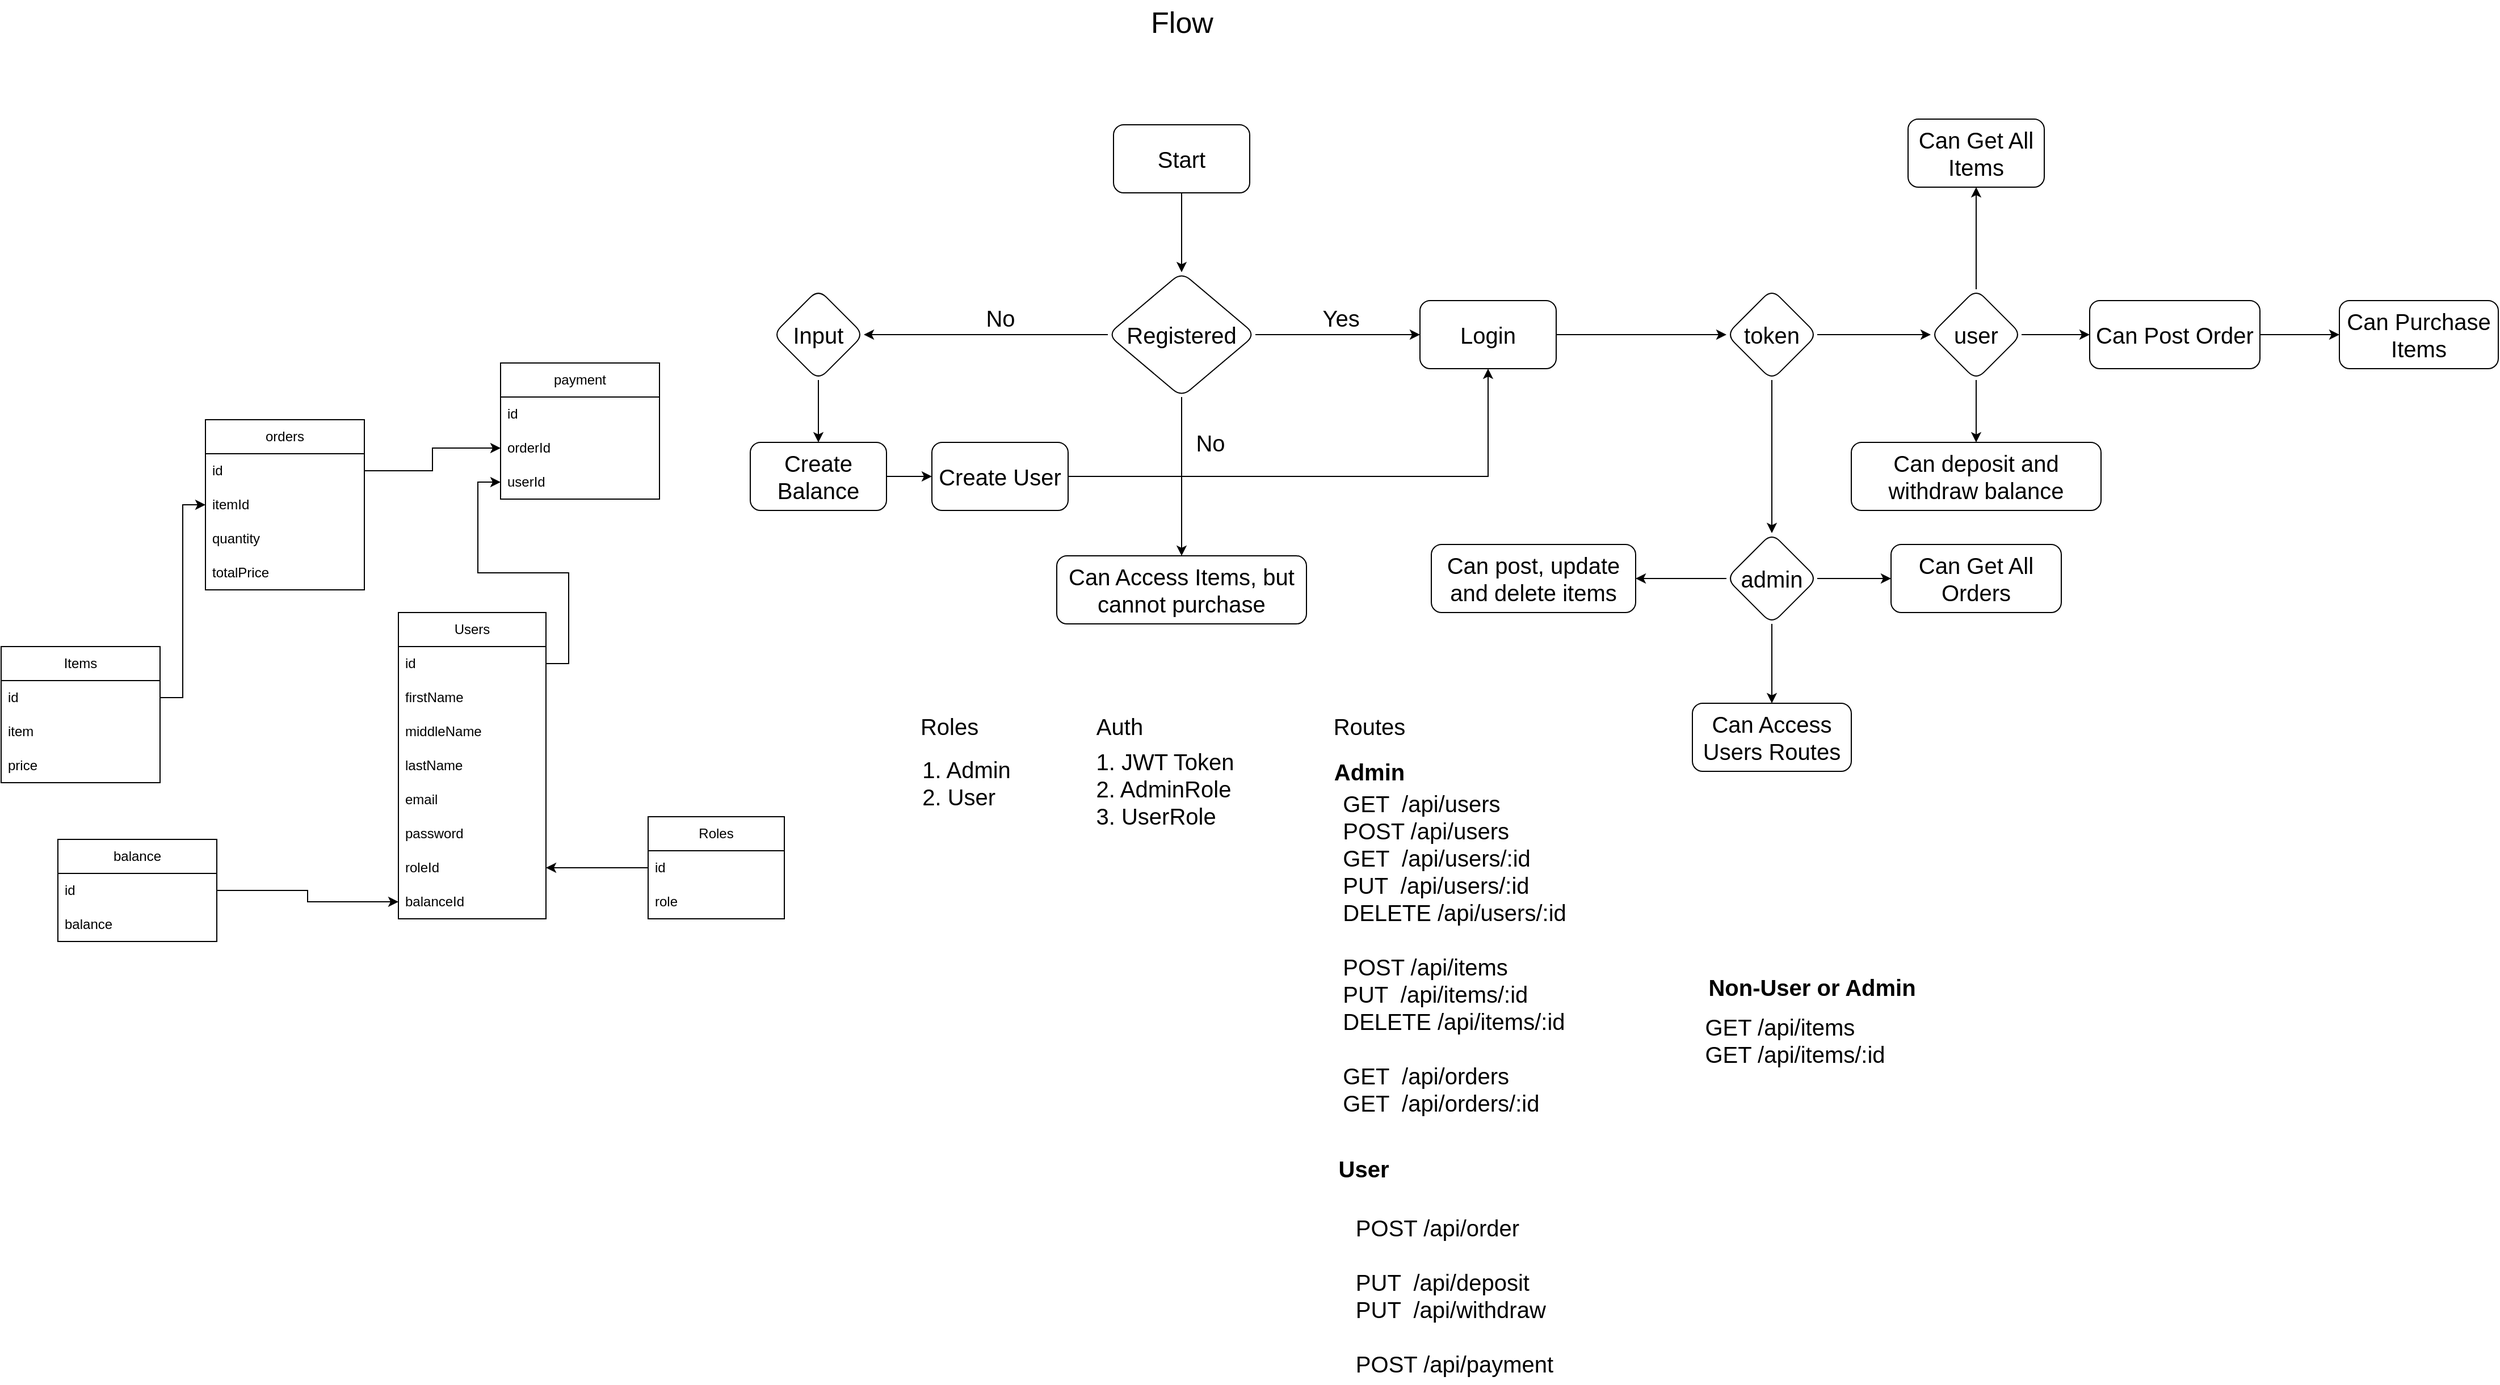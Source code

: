 <mxfile version="21.1.0" type="github">
  <diagram name="Page-1" id="66N4ZKTzFFKdlPiPQXzU">
    <mxGraphModel dx="2870" dy="1215" grid="1" gridSize="10" guides="1" tooltips="1" connect="1" arrows="1" fold="1" page="0" pageScale="1" pageWidth="850" pageHeight="1100" math="0" shadow="0">
      <root>
        <mxCell id="0" />
        <mxCell id="1" parent="0" />
        <mxCell id="uvxpVzmLXsUvGHkYNzLw-3" value="Users" style="swimlane;fontStyle=0;childLayout=stackLayout;horizontal=1;startSize=30;horizontalStack=0;resizeParent=1;resizeParentMax=0;resizeLast=0;collapsible=1;marginBottom=0;whiteSpace=wrap;html=1;" parent="1" vertex="1">
          <mxGeometry x="-470" y="770" width="130" height="270" as="geometry" />
        </mxCell>
        <mxCell id="uvxpVzmLXsUvGHkYNzLw-4" value="id" style="text;strokeColor=none;fillColor=none;align=left;verticalAlign=middle;spacingLeft=4;spacingRight=4;overflow=hidden;points=[[0,0.5],[1,0.5]];portConstraint=eastwest;rotatable=0;whiteSpace=wrap;html=1;" parent="uvxpVzmLXsUvGHkYNzLw-3" vertex="1">
          <mxGeometry y="30" width="130" height="30" as="geometry" />
        </mxCell>
        <mxCell id="uvxpVzmLXsUvGHkYNzLw-5" value="firstName" style="text;strokeColor=none;fillColor=none;align=left;verticalAlign=middle;spacingLeft=4;spacingRight=4;overflow=hidden;points=[[0,0.5],[1,0.5]];portConstraint=eastwest;rotatable=0;whiteSpace=wrap;html=1;" parent="uvxpVzmLXsUvGHkYNzLw-3" vertex="1">
          <mxGeometry y="60" width="130" height="30" as="geometry" />
        </mxCell>
        <mxCell id="uvxpVzmLXsUvGHkYNzLw-6" value="middleName" style="text;strokeColor=none;fillColor=none;align=left;verticalAlign=middle;spacingLeft=4;spacingRight=4;overflow=hidden;points=[[0,0.5],[1,0.5]];portConstraint=eastwest;rotatable=0;whiteSpace=wrap;html=1;" parent="uvxpVzmLXsUvGHkYNzLw-3" vertex="1">
          <mxGeometry y="90" width="130" height="30" as="geometry" />
        </mxCell>
        <mxCell id="uvxpVzmLXsUvGHkYNzLw-9" value="lastName" style="text;strokeColor=none;fillColor=none;align=left;verticalAlign=middle;spacingLeft=4;spacingRight=4;overflow=hidden;points=[[0,0.5],[1,0.5]];portConstraint=eastwest;rotatable=0;whiteSpace=wrap;html=1;" parent="uvxpVzmLXsUvGHkYNzLw-3" vertex="1">
          <mxGeometry y="120" width="130" height="30" as="geometry" />
        </mxCell>
        <mxCell id="uvxpVzmLXsUvGHkYNzLw-10" value="email" style="text;strokeColor=none;fillColor=none;align=left;verticalAlign=middle;spacingLeft=4;spacingRight=4;overflow=hidden;points=[[0,0.5],[1,0.5]];portConstraint=eastwest;rotatable=0;whiteSpace=wrap;html=1;" parent="uvxpVzmLXsUvGHkYNzLw-3" vertex="1">
          <mxGeometry y="150" width="130" height="30" as="geometry" />
        </mxCell>
        <mxCell id="uvxpVzmLXsUvGHkYNzLw-11" value="password" style="text;strokeColor=none;fillColor=none;align=left;verticalAlign=middle;spacingLeft=4;spacingRight=4;overflow=hidden;points=[[0,0.5],[1,0.5]];portConstraint=eastwest;rotatable=0;whiteSpace=wrap;html=1;" parent="uvxpVzmLXsUvGHkYNzLw-3" vertex="1">
          <mxGeometry y="180" width="130" height="30" as="geometry" />
        </mxCell>
        <mxCell id="uvxpVzmLXsUvGHkYNzLw-12" value="roleId" style="text;strokeColor=none;fillColor=none;align=left;verticalAlign=middle;spacingLeft=4;spacingRight=4;overflow=hidden;points=[[0,0.5],[1,0.5]];portConstraint=eastwest;rotatable=0;whiteSpace=wrap;html=1;" parent="uvxpVzmLXsUvGHkYNzLw-3" vertex="1">
          <mxGeometry y="210" width="130" height="30" as="geometry" />
        </mxCell>
        <mxCell id="uvxpVzmLXsUvGHkYNzLw-44" value="balanceId" style="text;strokeColor=none;fillColor=none;align=left;verticalAlign=middle;spacingLeft=4;spacingRight=4;overflow=hidden;points=[[0,0.5],[1,0.5]];portConstraint=eastwest;rotatable=0;whiteSpace=wrap;html=1;" parent="uvxpVzmLXsUvGHkYNzLw-3" vertex="1">
          <mxGeometry y="240" width="130" height="30" as="geometry" />
        </mxCell>
        <mxCell id="uvxpVzmLXsUvGHkYNzLw-18" style="edgeStyle=orthogonalEdgeStyle;rounded=0;orthogonalLoop=1;jettySize=auto;html=1;" parent="1" source="uvxpVzmLXsUvGHkYNzLw-13" target="uvxpVzmLXsUvGHkYNzLw-12" edge="1">
          <mxGeometry relative="1" as="geometry" />
        </mxCell>
        <mxCell id="uvxpVzmLXsUvGHkYNzLw-13" value="Roles" style="swimlane;fontStyle=0;childLayout=stackLayout;horizontal=1;startSize=30;horizontalStack=0;resizeParent=1;resizeParentMax=0;resizeLast=0;collapsible=1;marginBottom=0;whiteSpace=wrap;html=1;" parent="1" vertex="1">
          <mxGeometry x="-250" y="950" width="120" height="90" as="geometry" />
        </mxCell>
        <mxCell id="uvxpVzmLXsUvGHkYNzLw-14" value="id" style="text;strokeColor=none;fillColor=none;align=left;verticalAlign=middle;spacingLeft=4;spacingRight=4;overflow=hidden;points=[[0,0.5],[1,0.5]];portConstraint=eastwest;rotatable=0;whiteSpace=wrap;html=1;" parent="uvxpVzmLXsUvGHkYNzLw-13" vertex="1">
          <mxGeometry y="30" width="120" height="30" as="geometry" />
        </mxCell>
        <mxCell id="uvxpVzmLXsUvGHkYNzLw-15" value="role" style="text;strokeColor=none;fillColor=none;align=left;verticalAlign=middle;spacingLeft=4;spacingRight=4;overflow=hidden;points=[[0,0.5],[1,0.5]];portConstraint=eastwest;rotatable=0;whiteSpace=wrap;html=1;" parent="uvxpVzmLXsUvGHkYNzLw-13" vertex="1">
          <mxGeometry y="60" width="120" height="30" as="geometry" />
        </mxCell>
        <mxCell id="uvxpVzmLXsUvGHkYNzLw-17" style="edgeStyle=orthogonalEdgeStyle;rounded=0;orthogonalLoop=1;jettySize=auto;html=1;exitX=1;exitY=0.5;exitDx=0;exitDy=0;" parent="uvxpVzmLXsUvGHkYNzLw-13" edge="1">
          <mxGeometry relative="1" as="geometry">
            <mxPoint x="130" y="-315.0" as="sourcePoint" />
            <mxPoint x="130" y="-315.0" as="targetPoint" />
          </mxGeometry>
        </mxCell>
        <mxCell id="uvxpVzmLXsUvGHkYNzLw-19" value="Items" style="swimlane;fontStyle=0;childLayout=stackLayout;horizontal=1;startSize=30;horizontalStack=0;resizeParent=1;resizeParentMax=0;resizeLast=0;collapsible=1;marginBottom=0;whiteSpace=wrap;html=1;" parent="1" vertex="1">
          <mxGeometry x="-820" y="800" width="140" height="120" as="geometry" />
        </mxCell>
        <mxCell id="uvxpVzmLXsUvGHkYNzLw-20" value="id" style="text;strokeColor=none;fillColor=none;align=left;verticalAlign=middle;spacingLeft=4;spacingRight=4;overflow=hidden;points=[[0,0.5],[1,0.5]];portConstraint=eastwest;rotatable=0;whiteSpace=wrap;html=1;" parent="uvxpVzmLXsUvGHkYNzLw-19" vertex="1">
          <mxGeometry y="30" width="140" height="30" as="geometry" />
        </mxCell>
        <mxCell id="uvxpVzmLXsUvGHkYNzLw-21" value="item" style="text;strokeColor=none;fillColor=none;align=left;verticalAlign=middle;spacingLeft=4;spacingRight=4;overflow=hidden;points=[[0,0.5],[1,0.5]];portConstraint=eastwest;rotatable=0;whiteSpace=wrap;html=1;" parent="uvxpVzmLXsUvGHkYNzLw-19" vertex="1">
          <mxGeometry y="60" width="140" height="30" as="geometry" />
        </mxCell>
        <mxCell id="uvxpVzmLXsUvGHkYNzLw-28" value="price" style="text;strokeColor=none;fillColor=none;align=left;verticalAlign=middle;spacingLeft=4;spacingRight=4;overflow=hidden;points=[[0,0.5],[1,0.5]];portConstraint=eastwest;rotatable=0;whiteSpace=wrap;html=1;" parent="uvxpVzmLXsUvGHkYNzLw-19" vertex="1">
          <mxGeometry y="90" width="140" height="30" as="geometry" />
        </mxCell>
        <mxCell id="uvxpVzmLXsUvGHkYNzLw-24" value="orders" style="swimlane;fontStyle=0;childLayout=stackLayout;horizontal=1;startSize=30;horizontalStack=0;resizeParent=1;resizeParentMax=0;resizeLast=0;collapsible=1;marginBottom=0;whiteSpace=wrap;html=1;" parent="1" vertex="1">
          <mxGeometry x="-640" y="600" width="140" height="150" as="geometry" />
        </mxCell>
        <mxCell id="uvxpVzmLXsUvGHkYNzLw-25" value="id" style="text;strokeColor=none;fillColor=none;align=left;verticalAlign=middle;spacingLeft=4;spacingRight=4;overflow=hidden;points=[[0,0.5],[1,0.5]];portConstraint=eastwest;rotatable=0;whiteSpace=wrap;html=1;" parent="uvxpVzmLXsUvGHkYNzLw-24" vertex="1">
          <mxGeometry y="30" width="140" height="30" as="geometry" />
        </mxCell>
        <mxCell id="uvxpVzmLXsUvGHkYNzLw-26" value="itemId" style="text;strokeColor=none;fillColor=none;align=left;verticalAlign=middle;spacingLeft=4;spacingRight=4;overflow=hidden;points=[[0,0.5],[1,0.5]];portConstraint=eastwest;rotatable=0;whiteSpace=wrap;html=1;" parent="uvxpVzmLXsUvGHkYNzLw-24" vertex="1">
          <mxGeometry y="60" width="140" height="30" as="geometry" />
        </mxCell>
        <mxCell id="uvxpVzmLXsUvGHkYNzLw-27" value="quantity" style="text;strokeColor=none;fillColor=none;align=left;verticalAlign=middle;spacingLeft=4;spacingRight=4;overflow=hidden;points=[[0,0.5],[1,0.5]];portConstraint=eastwest;rotatable=0;whiteSpace=wrap;html=1;" parent="uvxpVzmLXsUvGHkYNzLw-24" vertex="1">
          <mxGeometry y="90" width="140" height="30" as="geometry" />
        </mxCell>
        <mxCell id="uvxpVzmLXsUvGHkYNzLw-29" value="totalPrice" style="text;strokeColor=none;fillColor=none;align=left;verticalAlign=middle;spacingLeft=4;spacingRight=4;overflow=hidden;points=[[0,0.5],[1,0.5]];portConstraint=eastwest;rotatable=0;whiteSpace=wrap;html=1;" parent="uvxpVzmLXsUvGHkYNzLw-24" vertex="1">
          <mxGeometry y="120" width="140" height="30" as="geometry" />
        </mxCell>
        <mxCell id="uvxpVzmLXsUvGHkYNzLw-30" style="edgeStyle=orthogonalEdgeStyle;rounded=0;orthogonalLoop=1;jettySize=auto;html=1;entryX=0;entryY=0.5;entryDx=0;entryDy=0;" parent="1" source="uvxpVzmLXsUvGHkYNzLw-20" target="uvxpVzmLXsUvGHkYNzLw-26" edge="1">
          <mxGeometry relative="1" as="geometry" />
        </mxCell>
        <mxCell id="uvxpVzmLXsUvGHkYNzLw-33" value="payment" style="swimlane;fontStyle=0;childLayout=stackLayout;horizontal=1;startSize=30;horizontalStack=0;resizeParent=1;resizeParentMax=0;resizeLast=0;collapsible=1;marginBottom=0;whiteSpace=wrap;html=1;" parent="1" vertex="1">
          <mxGeometry x="-380" y="550" width="140" height="120" as="geometry" />
        </mxCell>
        <mxCell id="uvxpVzmLXsUvGHkYNzLw-34" value="id" style="text;strokeColor=none;fillColor=none;align=left;verticalAlign=middle;spacingLeft=4;spacingRight=4;overflow=hidden;points=[[0,0.5],[1,0.5]];portConstraint=eastwest;rotatable=0;whiteSpace=wrap;html=1;" parent="uvxpVzmLXsUvGHkYNzLw-33" vertex="1">
          <mxGeometry y="30" width="140" height="30" as="geometry" />
        </mxCell>
        <mxCell id="uvxpVzmLXsUvGHkYNzLw-35" value="orderId" style="text;strokeColor=none;fillColor=none;align=left;verticalAlign=middle;spacingLeft=4;spacingRight=4;overflow=hidden;points=[[0,0.5],[1,0.5]];portConstraint=eastwest;rotatable=0;whiteSpace=wrap;html=1;" parent="uvxpVzmLXsUvGHkYNzLw-33" vertex="1">
          <mxGeometry y="60" width="140" height="30" as="geometry" />
        </mxCell>
        <mxCell id="uvxpVzmLXsUvGHkYNzLw-36" value="userId" style="text;strokeColor=none;fillColor=none;align=left;verticalAlign=middle;spacingLeft=4;spacingRight=4;overflow=hidden;points=[[0,0.5],[1,0.5]];portConstraint=eastwest;rotatable=0;whiteSpace=wrap;html=1;" parent="uvxpVzmLXsUvGHkYNzLw-33" vertex="1">
          <mxGeometry y="90" width="140" height="30" as="geometry" />
        </mxCell>
        <mxCell id="uvxpVzmLXsUvGHkYNzLw-37" style="edgeStyle=orthogonalEdgeStyle;rounded=0;orthogonalLoop=1;jettySize=auto;html=1;entryX=0;entryY=0.5;entryDx=0;entryDy=0;" parent="1" source="uvxpVzmLXsUvGHkYNzLw-4" target="uvxpVzmLXsUvGHkYNzLw-36" edge="1">
          <mxGeometry relative="1" as="geometry" />
        </mxCell>
        <mxCell id="uvxpVzmLXsUvGHkYNzLw-38" style="edgeStyle=orthogonalEdgeStyle;rounded=0;orthogonalLoop=1;jettySize=auto;html=1;entryX=0;entryY=0.5;entryDx=0;entryDy=0;" parent="1" source="uvxpVzmLXsUvGHkYNzLw-25" target="uvxpVzmLXsUvGHkYNzLw-35" edge="1">
          <mxGeometry relative="1" as="geometry" />
        </mxCell>
        <mxCell id="uvxpVzmLXsUvGHkYNzLw-39" value="balance" style="swimlane;fontStyle=0;childLayout=stackLayout;horizontal=1;startSize=30;horizontalStack=0;resizeParent=1;resizeParentMax=0;resizeLast=0;collapsible=1;marginBottom=0;whiteSpace=wrap;html=1;" parent="1" vertex="1">
          <mxGeometry x="-770" y="970" width="140" height="90" as="geometry" />
        </mxCell>
        <mxCell id="uvxpVzmLXsUvGHkYNzLw-40" value="id" style="text;strokeColor=none;fillColor=none;align=left;verticalAlign=middle;spacingLeft=4;spacingRight=4;overflow=hidden;points=[[0,0.5],[1,0.5]];portConstraint=eastwest;rotatable=0;whiteSpace=wrap;html=1;" parent="uvxpVzmLXsUvGHkYNzLw-39" vertex="1">
          <mxGeometry y="30" width="140" height="30" as="geometry" />
        </mxCell>
        <mxCell id="uvxpVzmLXsUvGHkYNzLw-42" value="balance" style="text;strokeColor=none;fillColor=none;align=left;verticalAlign=middle;spacingLeft=4;spacingRight=4;overflow=hidden;points=[[0,0.5],[1,0.5]];portConstraint=eastwest;rotatable=0;whiteSpace=wrap;html=1;" parent="uvxpVzmLXsUvGHkYNzLw-39" vertex="1">
          <mxGeometry y="60" width="140" height="30" as="geometry" />
        </mxCell>
        <mxCell id="uvxpVzmLXsUvGHkYNzLw-45" style="edgeStyle=orthogonalEdgeStyle;rounded=0;orthogonalLoop=1;jettySize=auto;html=1;entryX=0;entryY=0.5;entryDx=0;entryDy=0;" parent="1" source="uvxpVzmLXsUvGHkYNzLw-40" target="uvxpVzmLXsUvGHkYNzLw-44" edge="1">
          <mxGeometry relative="1" as="geometry" />
        </mxCell>
        <mxCell id="QrEBBHRiUg8bPjMQJoVx-5" value="&lt;font style=&quot;font-size: 26px;&quot;&gt;Flow&lt;/font&gt;" style="text;html=1;align=center;verticalAlign=middle;resizable=0;points=[];autosize=1;strokeColor=none;fillColor=none;strokeWidth=1;" vertex="1" parent="1">
          <mxGeometry x="180" y="230" width="80" height="40" as="geometry" />
        </mxCell>
        <mxCell id="QrEBBHRiUg8bPjMQJoVx-9" value="" style="edgeStyle=orthogonalEdgeStyle;rounded=0;orthogonalLoop=1;jettySize=auto;html=1;" edge="1" parent="1" source="QrEBBHRiUg8bPjMQJoVx-6" target="QrEBBHRiUg8bPjMQJoVx-8">
          <mxGeometry relative="1" as="geometry" />
        </mxCell>
        <mxCell id="QrEBBHRiUg8bPjMQJoVx-6" value="&lt;font style=&quot;font-size: 20px;&quot;&gt;Start&lt;/font&gt;" style="rounded=1;whiteSpace=wrap;html=1;" vertex="1" parent="1">
          <mxGeometry x="160" y="340" width="120" height="60" as="geometry" />
        </mxCell>
        <mxCell id="QrEBBHRiUg8bPjMQJoVx-11" value="" style="edgeStyle=orthogonalEdgeStyle;rounded=0;orthogonalLoop=1;jettySize=auto;html=1;" edge="1" parent="1" source="QrEBBHRiUg8bPjMQJoVx-8" target="QrEBBHRiUg8bPjMQJoVx-10">
          <mxGeometry relative="1" as="geometry" />
        </mxCell>
        <mxCell id="QrEBBHRiUg8bPjMQJoVx-13" value="" style="edgeStyle=orthogonalEdgeStyle;rounded=0;orthogonalLoop=1;jettySize=auto;html=1;" edge="1" parent="1" source="QrEBBHRiUg8bPjMQJoVx-8" target="QrEBBHRiUg8bPjMQJoVx-12">
          <mxGeometry relative="1" as="geometry" />
        </mxCell>
        <mxCell id="QrEBBHRiUg8bPjMQJoVx-23" value="" style="edgeStyle=orthogonalEdgeStyle;rounded=0;orthogonalLoop=1;jettySize=auto;html=1;" edge="1" parent="1" source="QrEBBHRiUg8bPjMQJoVx-8" target="QrEBBHRiUg8bPjMQJoVx-22">
          <mxGeometry relative="1" as="geometry" />
        </mxCell>
        <mxCell id="QrEBBHRiUg8bPjMQJoVx-8" value="&lt;font style=&quot;font-size: 20px;&quot;&gt;Registered&lt;/font&gt;" style="rhombus;whiteSpace=wrap;html=1;rounded=1;" vertex="1" parent="1">
          <mxGeometry x="155" y="470" width="130" height="110" as="geometry" />
        </mxCell>
        <mxCell id="QrEBBHRiUg8bPjMQJoVx-20" style="edgeStyle=orthogonalEdgeStyle;rounded=0;orthogonalLoop=1;jettySize=auto;html=1;exitX=0.5;exitY=1;exitDx=0;exitDy=0;entryX=0.5;entryY=0;entryDx=0;entryDy=0;" edge="1" parent="1" source="QrEBBHRiUg8bPjMQJoVx-10" target="QrEBBHRiUg8bPjMQJoVx-16">
          <mxGeometry relative="1" as="geometry" />
        </mxCell>
        <mxCell id="QrEBBHRiUg8bPjMQJoVx-10" value="&lt;font style=&quot;font-size: 20px;&quot;&gt;Input&lt;/font&gt;" style="rhombus;whiteSpace=wrap;html=1;rounded=1;" vertex="1" parent="1">
          <mxGeometry x="-140" y="485" width="80" height="80" as="geometry" />
        </mxCell>
        <mxCell id="QrEBBHRiUg8bPjMQJoVx-25" value="" style="edgeStyle=orthogonalEdgeStyle;rounded=0;orthogonalLoop=1;jettySize=auto;html=1;" edge="1" parent="1" source="QrEBBHRiUg8bPjMQJoVx-12" target="QrEBBHRiUg8bPjMQJoVx-24">
          <mxGeometry relative="1" as="geometry" />
        </mxCell>
        <mxCell id="QrEBBHRiUg8bPjMQJoVx-12" value="&lt;font style=&quot;font-size: 20px;&quot;&gt;Login&lt;/font&gt;" style="whiteSpace=wrap;html=1;rounded=1;" vertex="1" parent="1">
          <mxGeometry x="430" y="495" width="120" height="60" as="geometry" />
        </mxCell>
        <mxCell id="QrEBBHRiUg8bPjMQJoVx-14" value="&lt;font style=&quot;font-size: 20px;&quot;&gt;Yes&lt;/font&gt;" style="text;html=1;align=center;verticalAlign=middle;resizable=0;points=[];autosize=1;strokeColor=none;fillColor=none;" vertex="1" parent="1">
          <mxGeometry x="330" y="490" width="60" height="40" as="geometry" />
        </mxCell>
        <mxCell id="QrEBBHRiUg8bPjMQJoVx-15" value="&lt;font style=&quot;font-size: 20px;&quot;&gt;No&lt;/font&gt;" style="text;html=1;align=center;verticalAlign=middle;resizable=0;points=[];autosize=1;strokeColor=none;fillColor=none;" vertex="1" parent="1">
          <mxGeometry x="35" y="490" width="50" height="40" as="geometry" />
        </mxCell>
        <mxCell id="QrEBBHRiUg8bPjMQJoVx-19" value="" style="edgeStyle=orthogonalEdgeStyle;rounded=0;orthogonalLoop=1;jettySize=auto;html=1;" edge="1" parent="1" source="QrEBBHRiUg8bPjMQJoVx-16" target="QrEBBHRiUg8bPjMQJoVx-18">
          <mxGeometry relative="1" as="geometry" />
        </mxCell>
        <mxCell id="QrEBBHRiUg8bPjMQJoVx-16" value="&lt;font style=&quot;font-size: 20px;&quot;&gt;Create Balance&lt;/font&gt;" style="whiteSpace=wrap;html=1;rounded=1;" vertex="1" parent="1">
          <mxGeometry x="-160" y="620" width="120" height="60" as="geometry" />
        </mxCell>
        <mxCell id="QrEBBHRiUg8bPjMQJoVx-21" style="edgeStyle=orthogonalEdgeStyle;rounded=0;orthogonalLoop=1;jettySize=auto;html=1;exitX=1;exitY=0.5;exitDx=0;exitDy=0;entryX=0.5;entryY=1;entryDx=0;entryDy=0;" edge="1" parent="1" source="QrEBBHRiUg8bPjMQJoVx-18" target="QrEBBHRiUg8bPjMQJoVx-12">
          <mxGeometry relative="1" as="geometry" />
        </mxCell>
        <mxCell id="QrEBBHRiUg8bPjMQJoVx-18" value="&lt;font style=&quot;font-size: 20px;&quot;&gt;Create User&lt;/font&gt;" style="whiteSpace=wrap;html=1;rounded=1;" vertex="1" parent="1">
          <mxGeometry y="620" width="120" height="60" as="geometry" />
        </mxCell>
        <mxCell id="QrEBBHRiUg8bPjMQJoVx-22" value="&lt;font style=&quot;font-size: 20px;&quot;&gt;Can Access Items, but cannot purchase&lt;br&gt;&lt;/font&gt;" style="whiteSpace=wrap;html=1;rounded=1;" vertex="1" parent="1">
          <mxGeometry x="110" y="720" width="220" height="60" as="geometry" />
        </mxCell>
        <mxCell id="QrEBBHRiUg8bPjMQJoVx-34" value="" style="edgeStyle=orthogonalEdgeStyle;rounded=0;orthogonalLoop=1;jettySize=auto;html=1;" edge="1" parent="1" source="QrEBBHRiUg8bPjMQJoVx-24" target="QrEBBHRiUg8bPjMQJoVx-33">
          <mxGeometry relative="1" as="geometry" />
        </mxCell>
        <mxCell id="QrEBBHRiUg8bPjMQJoVx-36" value="" style="edgeStyle=orthogonalEdgeStyle;rounded=0;orthogonalLoop=1;jettySize=auto;html=1;" edge="1" parent="1" source="QrEBBHRiUg8bPjMQJoVx-24" target="QrEBBHRiUg8bPjMQJoVx-35">
          <mxGeometry relative="1" as="geometry" />
        </mxCell>
        <mxCell id="QrEBBHRiUg8bPjMQJoVx-24" value="&lt;font style=&quot;font-size: 20px;&quot;&gt;token&lt;/font&gt;" style="rhombus;whiteSpace=wrap;html=1;rounded=1;" vertex="1" parent="1">
          <mxGeometry x="700" y="485" width="80" height="80" as="geometry" />
        </mxCell>
        <mxCell id="QrEBBHRiUg8bPjMQJoVx-39" value="" style="edgeStyle=orthogonalEdgeStyle;rounded=0;orthogonalLoop=1;jettySize=auto;html=1;" edge="1" parent="1" source="QrEBBHRiUg8bPjMQJoVx-33" target="QrEBBHRiUg8bPjMQJoVx-38">
          <mxGeometry relative="1" as="geometry" />
        </mxCell>
        <mxCell id="QrEBBHRiUg8bPjMQJoVx-41" value="" style="edgeStyle=orthogonalEdgeStyle;rounded=0;orthogonalLoop=1;jettySize=auto;html=1;" edge="1" parent="1" source="QrEBBHRiUg8bPjMQJoVx-33" target="QrEBBHRiUg8bPjMQJoVx-40">
          <mxGeometry relative="1" as="geometry" />
        </mxCell>
        <mxCell id="QrEBBHRiUg8bPjMQJoVx-43" value="" style="edgeStyle=orthogonalEdgeStyle;rounded=0;orthogonalLoop=1;jettySize=auto;html=1;" edge="1" parent="1" source="QrEBBHRiUg8bPjMQJoVx-33" target="QrEBBHRiUg8bPjMQJoVx-42">
          <mxGeometry relative="1" as="geometry" />
        </mxCell>
        <mxCell id="QrEBBHRiUg8bPjMQJoVx-33" value="&lt;font style=&quot;font-size: 20px;&quot;&gt;admin&lt;/font&gt;" style="rhombus;whiteSpace=wrap;html=1;rounded=1;" vertex="1" parent="1">
          <mxGeometry x="700" y="700" width="80" height="80" as="geometry" />
        </mxCell>
        <mxCell id="QrEBBHRiUg8bPjMQJoVx-45" value="" style="edgeStyle=orthogonalEdgeStyle;rounded=0;orthogonalLoop=1;jettySize=auto;html=1;" edge="1" parent="1" source="QrEBBHRiUg8bPjMQJoVx-35" target="QrEBBHRiUg8bPjMQJoVx-44">
          <mxGeometry relative="1" as="geometry" />
        </mxCell>
        <mxCell id="QrEBBHRiUg8bPjMQJoVx-47" value="" style="edgeStyle=orthogonalEdgeStyle;rounded=0;orthogonalLoop=1;jettySize=auto;html=1;" edge="1" parent="1" source="QrEBBHRiUg8bPjMQJoVx-35" target="QrEBBHRiUg8bPjMQJoVx-46">
          <mxGeometry relative="1" as="geometry" />
        </mxCell>
        <mxCell id="QrEBBHRiUg8bPjMQJoVx-49" value="" style="edgeStyle=orthogonalEdgeStyle;rounded=0;orthogonalLoop=1;jettySize=auto;html=1;" edge="1" parent="1" source="QrEBBHRiUg8bPjMQJoVx-35" target="QrEBBHRiUg8bPjMQJoVx-48">
          <mxGeometry relative="1" as="geometry" />
        </mxCell>
        <mxCell id="QrEBBHRiUg8bPjMQJoVx-35" value="&lt;font style=&quot;font-size: 20px;&quot;&gt;user&lt;/font&gt;" style="rhombus;whiteSpace=wrap;html=1;rounded=1;" vertex="1" parent="1">
          <mxGeometry x="880" y="485" width="80" height="80" as="geometry" />
        </mxCell>
        <mxCell id="QrEBBHRiUg8bPjMQJoVx-37" value="&lt;font style=&quot;font-size: 20px;&quot;&gt;No&lt;/font&gt;" style="text;html=1;align=center;verticalAlign=middle;resizable=0;points=[];autosize=1;strokeColor=none;fillColor=none;" vertex="1" parent="1">
          <mxGeometry x="220" y="600" width="50" height="40" as="geometry" />
        </mxCell>
        <mxCell id="QrEBBHRiUg8bPjMQJoVx-38" value="&lt;font style=&quot;font-size: 20px;&quot;&gt;Can Access Users Routes&lt;/font&gt;" style="whiteSpace=wrap;html=1;rounded=1;" vertex="1" parent="1">
          <mxGeometry x="670" y="850" width="140" height="60" as="geometry" />
        </mxCell>
        <mxCell id="QrEBBHRiUg8bPjMQJoVx-40" value="&lt;font style=&quot;font-size: 20px;&quot;&gt;Can post, update and delete items&lt;/font&gt;" style="whiteSpace=wrap;html=1;rounded=1;" vertex="1" parent="1">
          <mxGeometry x="440" y="710" width="180" height="60" as="geometry" />
        </mxCell>
        <mxCell id="QrEBBHRiUg8bPjMQJoVx-42" value="&lt;font style=&quot;font-size: 20px;&quot;&gt;Can Get All Orders&lt;/font&gt;" style="whiteSpace=wrap;html=1;rounded=1;" vertex="1" parent="1">
          <mxGeometry x="845" y="710" width="150" height="60" as="geometry" />
        </mxCell>
        <mxCell id="QrEBBHRiUg8bPjMQJoVx-44" value="&lt;font style=&quot;font-size: 20px;&quot;&gt;Can Get All Items&lt;/font&gt;" style="whiteSpace=wrap;html=1;rounded=1;" vertex="1" parent="1">
          <mxGeometry x="860" y="335" width="120" height="60" as="geometry" />
        </mxCell>
        <mxCell id="QrEBBHRiUg8bPjMQJoVx-61" style="edgeStyle=orthogonalEdgeStyle;rounded=0;orthogonalLoop=1;jettySize=auto;html=1;exitX=1;exitY=0.5;exitDx=0;exitDy=0;entryX=0;entryY=0.5;entryDx=0;entryDy=0;" edge="1" parent="1" source="QrEBBHRiUg8bPjMQJoVx-46" target="QrEBBHRiUg8bPjMQJoVx-60">
          <mxGeometry relative="1" as="geometry" />
        </mxCell>
        <mxCell id="QrEBBHRiUg8bPjMQJoVx-46" value="&lt;font style=&quot;font-size: 20px;&quot;&gt;Can Post Order&lt;/font&gt;" style="whiteSpace=wrap;html=1;rounded=1;" vertex="1" parent="1">
          <mxGeometry x="1020" y="495" width="150" height="60" as="geometry" />
        </mxCell>
        <mxCell id="QrEBBHRiUg8bPjMQJoVx-48" value="&lt;font style=&quot;font-size: 20px;&quot;&gt;Can deposit and withdraw balance&lt;/font&gt;" style="whiteSpace=wrap;html=1;rounded=1;" vertex="1" parent="1">
          <mxGeometry x="810" y="620" width="220" height="60" as="geometry" />
        </mxCell>
        <mxCell id="QrEBBHRiUg8bPjMQJoVx-50" value="&lt;font style=&quot;font-size: 20px;&quot;&gt;Roles&lt;/font&gt;" style="text;html=1;align=center;verticalAlign=middle;resizable=0;points=[];autosize=1;strokeColor=none;fillColor=none;" vertex="1" parent="1">
          <mxGeometry x="-20" y="850" width="70" height="40" as="geometry" />
        </mxCell>
        <mxCell id="QrEBBHRiUg8bPjMQJoVx-51" value="&lt;div style=&quot;text-align: left;&quot;&gt;&lt;span style=&quot;font-size: 20px; background-color: initial;&quot;&gt;1. Admin&lt;/span&gt;&lt;/div&gt;&lt;span style=&quot;font-size: 20px;&quot;&gt;&lt;div style=&quot;text-align: left;&quot;&gt;&lt;span style=&quot;background-color: initial;&quot;&gt;2. User&lt;/span&gt;&lt;/div&gt;&lt;/span&gt;" style="text;html=1;align=center;verticalAlign=middle;resizable=0;points=[];autosize=1;strokeColor=none;fillColor=none;" vertex="1" parent="1">
          <mxGeometry x="-20" y="890" width="100" height="60" as="geometry" />
        </mxCell>
        <mxCell id="QrEBBHRiUg8bPjMQJoVx-53" value="&lt;font style=&quot;font-size: 20px;&quot;&gt;Auth&lt;/font&gt;" style="text;html=1;align=center;verticalAlign=middle;resizable=0;points=[];autosize=1;strokeColor=none;fillColor=none;" vertex="1" parent="1">
          <mxGeometry x="135" y="850" width="60" height="40" as="geometry" />
        </mxCell>
        <mxCell id="QrEBBHRiUg8bPjMQJoVx-54" value="&lt;div style=&quot;text-align: left;&quot;&gt;&lt;span style=&quot;font-size: 20px; background-color: initial;&quot;&gt;1. JWT Token&lt;/span&gt;&lt;/div&gt;&lt;span style=&quot;font-size: 20px;&quot;&gt;&lt;div style=&quot;text-align: left;&quot;&gt;&lt;span style=&quot;background-color: initial;&quot;&gt;2. AdminRole&lt;/span&gt;&lt;/div&gt;&lt;div style=&quot;text-align: left;&quot;&gt;&lt;span style=&quot;background-color: initial;&quot;&gt;3. UserRole&lt;/span&gt;&lt;/div&gt;&lt;/span&gt;" style="text;html=1;align=center;verticalAlign=middle;resizable=0;points=[];autosize=1;strokeColor=none;fillColor=none;" vertex="1" parent="1">
          <mxGeometry x="130" y="880" width="150" height="90" as="geometry" />
        </mxCell>
        <mxCell id="QrEBBHRiUg8bPjMQJoVx-56" value="&lt;font style=&quot;font-size: 20px;&quot;&gt;Routes&lt;/font&gt;" style="text;html=1;align=center;verticalAlign=middle;resizable=0;points=[];autosize=1;strokeColor=none;fillColor=none;" vertex="1" parent="1">
          <mxGeometry x="340" y="850" width="90" height="40" as="geometry" />
        </mxCell>
        <mxCell id="QrEBBHRiUg8bPjMQJoVx-58" value="&lt;font style=&quot;font-size: 20px;&quot;&gt;&lt;b&gt;Admin&lt;/b&gt;&lt;/font&gt;" style="text;html=1;align=center;verticalAlign=middle;resizable=0;points=[];autosize=1;strokeColor=none;fillColor=none;" vertex="1" parent="1">
          <mxGeometry x="340" y="890" width="90" height="40" as="geometry" />
        </mxCell>
        <mxCell id="QrEBBHRiUg8bPjMQJoVx-59" value="&lt;div style=&quot;text-align: left;&quot;&gt;&lt;span style=&quot;font-size: 20px; background-color: initial;&quot;&gt;GET&lt;span style=&quot;white-space: pre;&quot;&gt;	&lt;/span&gt;&lt;span style=&quot;white-space: pre;&quot;&gt;	&lt;/span&gt;/api/users&lt;/span&gt;&lt;/div&gt;&lt;div style=&quot;text-align: left;&quot;&gt;&lt;span style=&quot;font-size: 20px; background-color: initial;&quot;&gt;POST&lt;span style=&quot;white-space: pre;&quot;&gt;	&lt;/span&gt;/api/users&lt;/span&gt;&lt;/div&gt;&lt;div style=&quot;text-align: left;&quot;&gt;&lt;span style=&quot;font-size: 20px; background-color: initial;&quot;&gt;GET&lt;span style=&quot;white-space: pre;&quot;&gt;	&lt;/span&gt;&lt;span style=&quot;white-space: pre;&quot;&gt;	&lt;/span&gt;/api/users/:id&lt;/span&gt;&lt;/div&gt;&lt;div style=&quot;text-align: left;&quot;&gt;&lt;span style=&quot;font-size: 20px; background-color: initial;&quot;&gt;PUT&lt;span style=&quot;white-space: pre;&quot;&gt;	&lt;/span&gt;&lt;span style=&quot;white-space: pre;&quot;&gt;	&lt;/span&gt;/api/users/:id&lt;/span&gt;&lt;/div&gt;&lt;div style=&quot;text-align: left;&quot;&gt;&lt;span style=&quot;font-size: 20px; background-color: initial;&quot;&gt;DELETE&lt;span style=&quot;white-space: pre;&quot;&gt;	&lt;/span&gt;/api/users/:id&lt;/span&gt;&lt;/div&gt;&lt;div style=&quot;text-align: left;&quot;&gt;&lt;span style=&quot;font-size: 20px; background-color: initial;&quot;&gt;&lt;br&gt;&lt;/span&gt;&lt;/div&gt;&lt;div style=&quot;text-align: left;&quot;&gt;&lt;span style=&quot;font-size: 20px;&quot;&gt;POST&lt;span style=&quot;white-space: pre;&quot;&gt;	&lt;/span&gt;/api/items&lt;/span&gt;&lt;/div&gt;&lt;div style=&quot;text-align: left;&quot;&gt;&lt;span style=&quot;font-size: 20px;&quot;&gt;PUT&lt;span style=&quot;white-space: pre;&quot;&gt;	&lt;/span&gt;&lt;span style=&quot;white-space: pre;&quot;&gt;	&lt;/span&gt;/api/items/:id&lt;/span&gt;&lt;/div&gt;&lt;div style=&quot;text-align: left;&quot;&gt;&lt;span style=&quot;font-size: 20px;&quot;&gt;DELETE&lt;span style=&quot;white-space: pre;&quot;&gt;	&lt;/span&gt;/api/items/:id&lt;/span&gt;&lt;/div&gt;&lt;div style=&quot;text-align: left;&quot;&gt;&lt;span style=&quot;font-size: 20px;&quot;&gt;&lt;br&gt;&lt;/span&gt;&lt;/div&gt;&lt;div style=&quot;text-align: left;&quot;&gt;&lt;span style=&quot;font-size: 20px;&quot;&gt;GET&lt;span style=&quot;white-space: pre;&quot;&gt;	&lt;/span&gt;&lt;span style=&quot;white-space: pre;&quot;&gt;	&lt;/span&gt;/api/orders&lt;/span&gt;&lt;/div&gt;&lt;div style=&quot;text-align: left;&quot;&gt;&lt;span style=&quot;font-size: 20px;&quot;&gt;GET&lt;span style=&quot;white-space: pre;&quot;&gt;	&lt;/span&gt;&lt;span style=&quot;white-space: pre;&quot;&gt;	&lt;/span&gt;/api/orders/:id&lt;/span&gt;&lt;/div&gt;" style="text;html=1;align=center;verticalAlign=middle;resizable=0;points=[];autosize=1;strokeColor=none;fillColor=none;" vertex="1" parent="1">
          <mxGeometry x="345" y="920" width="230" height="300" as="geometry" />
        </mxCell>
        <mxCell id="QrEBBHRiUg8bPjMQJoVx-60" value="&lt;font style=&quot;font-size: 20px;&quot;&gt;Can Purchase Items&lt;/font&gt;" style="whiteSpace=wrap;html=1;rounded=1;" vertex="1" parent="1">
          <mxGeometry x="1240" y="495" width="140" height="60" as="geometry" />
        </mxCell>
        <mxCell id="QrEBBHRiUg8bPjMQJoVx-62" value="&lt;font style=&quot;font-size: 20px;&quot;&gt;&lt;b&gt;User&lt;/b&gt;&lt;/font&gt;" style="text;html=1;align=center;verticalAlign=middle;resizable=0;points=[];autosize=1;strokeColor=none;fillColor=none;" vertex="1" parent="1">
          <mxGeometry x="345" y="1240" width="70" height="40" as="geometry" />
        </mxCell>
        <mxCell id="QrEBBHRiUg8bPjMQJoVx-63" value="&lt;div style=&quot;text-align: left;&quot;&gt;&lt;br&gt;&lt;/div&gt;&lt;div style=&quot;text-align: left;&quot;&gt;&lt;span style=&quot;font-size: 20px; background-color: initial;&quot;&gt;POST&lt;span style=&quot;white-space: pre;&quot;&gt;	&lt;/span&gt;/api/order&lt;/span&gt;&lt;/div&gt;&lt;div style=&quot;text-align: left;&quot;&gt;&lt;span style=&quot;font-size: 20px; background-color: initial;&quot;&gt;&lt;br&gt;&lt;/span&gt;&lt;/div&gt;&lt;div style=&quot;text-align: left;&quot;&gt;&lt;span style=&quot;font-size: 20px;&quot;&gt;PUT&lt;span style=&quot;white-space: pre;&quot;&gt;	&lt;/span&gt;&lt;span style=&quot;white-space: pre;&quot;&gt;	&lt;/span&gt;/api/deposit&lt;/span&gt;&lt;/div&gt;&lt;div style=&quot;text-align: left;&quot;&gt;&lt;span style=&quot;font-size: 20px;&quot;&gt;PUT&lt;span style=&quot;white-space: pre;&quot;&gt;	&lt;/span&gt;&lt;span style=&quot;white-space: pre;&quot;&gt;	&lt;/span&gt;/api/withdraw&lt;/span&gt;&lt;/div&gt;&lt;div style=&quot;text-align: left;&quot;&gt;&lt;span style=&quot;font-size: 20px;&quot;&gt;&lt;br&gt;&lt;/span&gt;&lt;/div&gt;&lt;div style=&quot;text-align: left;&quot;&gt;&lt;span style=&quot;font-size: 20px;&quot;&gt;POST&lt;span style=&quot;white-space: pre;&quot;&gt;	&lt;/span&gt;/api/payment&lt;/span&gt;&lt;/div&gt;" style="text;html=1;align=center;verticalAlign=middle;resizable=0;points=[];autosize=1;strokeColor=none;fillColor=none;" vertex="1" parent="1">
          <mxGeometry x="345" y="1280" width="230" height="170" as="geometry" />
        </mxCell>
        <mxCell id="QrEBBHRiUg8bPjMQJoVx-65" value="&lt;font style=&quot;font-size: 20px;&quot;&gt;&lt;b&gt;Non-User or Admin&lt;/b&gt;&lt;/font&gt;" style="text;html=1;align=center;verticalAlign=middle;resizable=0;points=[];autosize=1;strokeColor=none;fillColor=none;" vertex="1" parent="1">
          <mxGeometry x="670" y="1080" width="210" height="40" as="geometry" />
        </mxCell>
        <mxCell id="QrEBBHRiUg8bPjMQJoVx-66" value="&lt;div style=&quot;text-align: left;&quot;&gt;&lt;br&gt;&lt;/div&gt;&lt;div style=&quot;text-align: left;&quot;&gt;&lt;span style=&quot;font-size: 20px; background-color: initial;&quot;&gt;GET&lt;span style=&quot;&quot;&gt;	&lt;/span&gt;&lt;span style=&quot;&quot;&gt;	&lt;/span&gt;/api/items&lt;/span&gt;&lt;/div&gt;&lt;div style=&quot;text-align: left;&quot;&gt;&lt;span style=&quot;font-size: 20px; background-color: initial;&quot;&gt;GET /api/items/:id&lt;/span&gt;&lt;/div&gt;" style="text;html=1;align=center;verticalAlign=middle;resizable=0;points=[];autosize=1;strokeColor=none;fillColor=none;" vertex="1" parent="1">
          <mxGeometry x="670" y="1100" width="180" height="80" as="geometry" />
        </mxCell>
      </root>
    </mxGraphModel>
  </diagram>
</mxfile>
